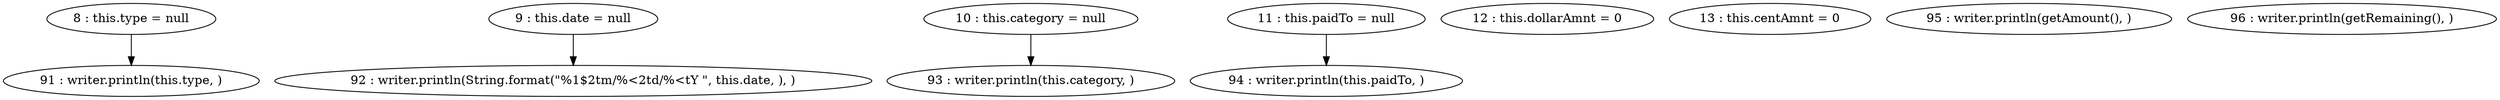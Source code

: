 digraph G {
"8 : this.type = null"
"8 : this.type = null" -> "91 : writer.println(this.type, )"
"9 : this.date = null"
"9 : this.date = null" -> "92 : writer.println(String.format(\"%1$2tm/%<2td/%<tY \", this.date, ), )"
"10 : this.category = null"
"10 : this.category = null" -> "93 : writer.println(this.category, )"
"11 : this.paidTo = null"
"11 : this.paidTo = null" -> "94 : writer.println(this.paidTo, )"
"12 : this.dollarAmnt = 0"
"13 : this.centAmnt = 0"
"91 : writer.println(this.type, )"
"92 : writer.println(String.format(\"%1$2tm/%<2td/%<tY \", this.date, ), )"
"93 : writer.println(this.category, )"
"94 : writer.println(this.paidTo, )"
"95 : writer.println(getAmount(), )"
"96 : writer.println(getRemaining(), )"
}